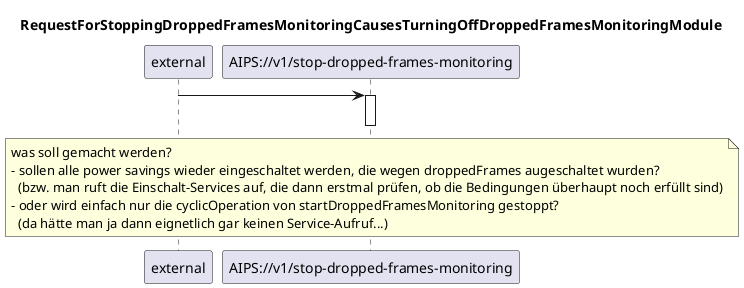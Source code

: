 @startuml 301_stopDroppedFramesMonitoring
skinparam responseMessageBelowArrow true

title
RequestForStoppingDroppedFramesMonitoringCausesTurningOffDroppedFramesMonitoringModule
end title

participant "external" as requestor
participant "AIPS://v1/stop-dropped-frames-monitoring" as stopModule

requestor -> stopModule
activate stopModule

note over stopModule
  was soll gemacht werden?
  - sollen alle power savings wieder eingeschaltet werden, die wegen droppedFrames augeschaltet wurden?
    (bzw. man ruft die Einschalt-Services auf, die dann erstmal prüfen, ob die Bedingungen überhaupt noch erfüllt sind)
  - oder wird einfach nur die cyclicOperation von startDroppedFramesMonitoring gestoppt?
    (da hätte man ja dann eignetlich gar keinen Service-Aufruf...)  
end note

deactivate stopModule

@enduml